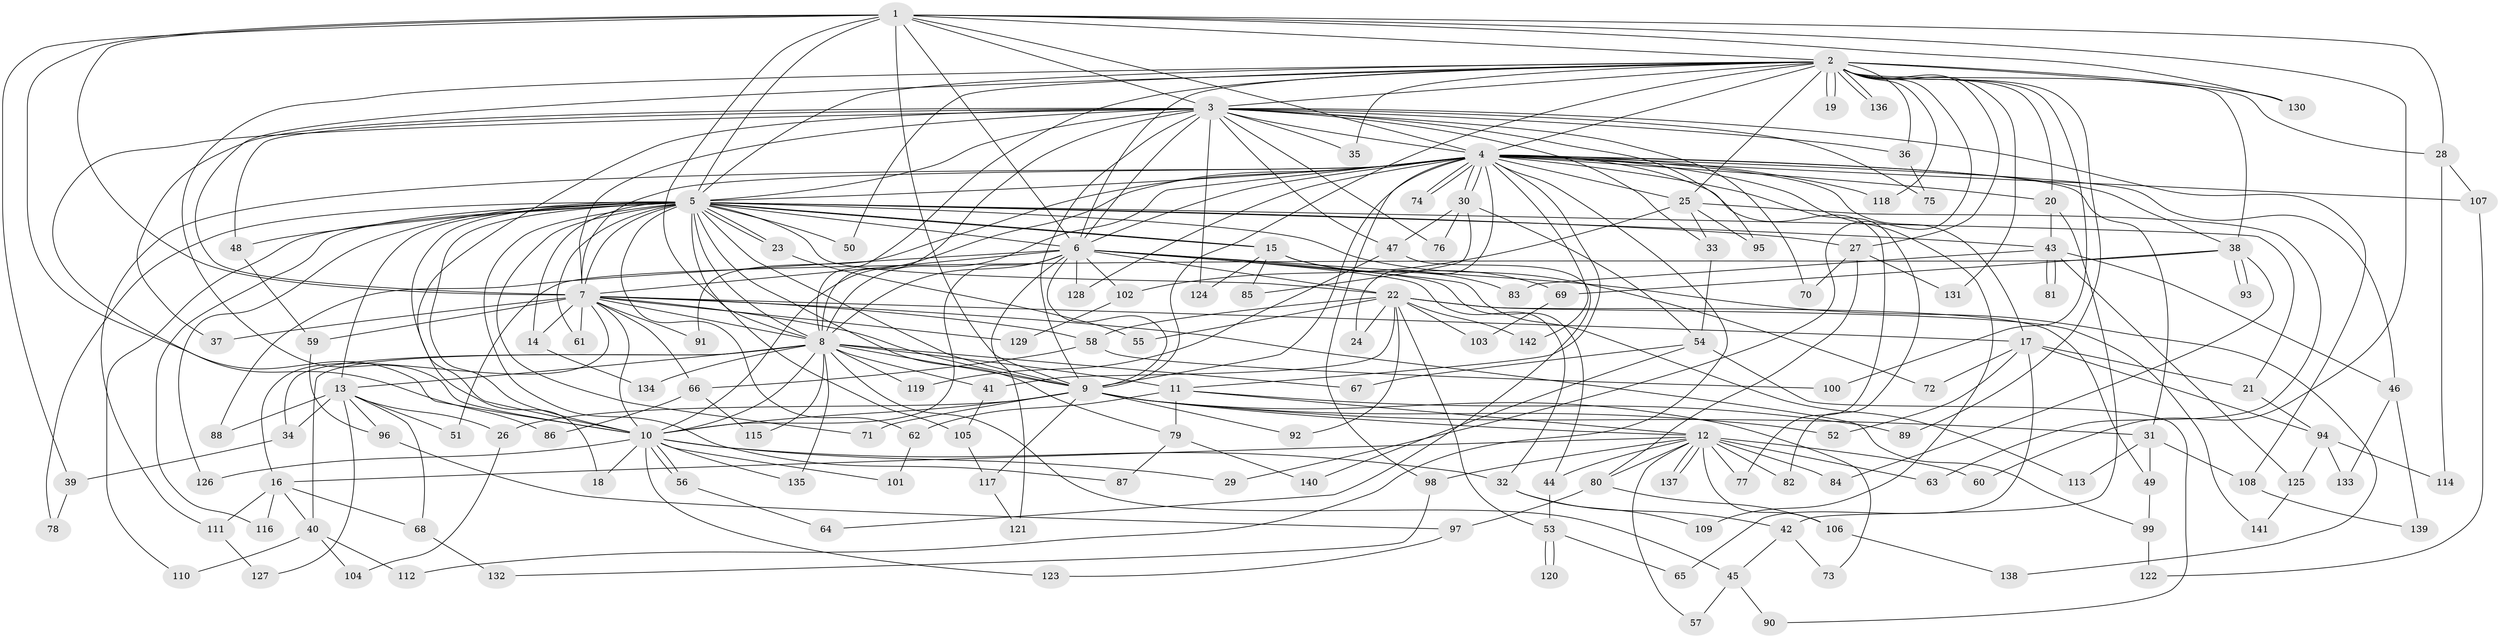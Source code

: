 // Generated by graph-tools (version 1.1) at 2025/49/03/09/25 03:49:33]
// undirected, 142 vertices, 309 edges
graph export_dot {
graph [start="1"]
  node [color=gray90,style=filled];
  1;
  2;
  3;
  4;
  5;
  6;
  7;
  8;
  9;
  10;
  11;
  12;
  13;
  14;
  15;
  16;
  17;
  18;
  19;
  20;
  21;
  22;
  23;
  24;
  25;
  26;
  27;
  28;
  29;
  30;
  31;
  32;
  33;
  34;
  35;
  36;
  37;
  38;
  39;
  40;
  41;
  42;
  43;
  44;
  45;
  46;
  47;
  48;
  49;
  50;
  51;
  52;
  53;
  54;
  55;
  56;
  57;
  58;
  59;
  60;
  61;
  62;
  63;
  64;
  65;
  66;
  67;
  68;
  69;
  70;
  71;
  72;
  73;
  74;
  75;
  76;
  77;
  78;
  79;
  80;
  81;
  82;
  83;
  84;
  85;
  86;
  87;
  88;
  89;
  90;
  91;
  92;
  93;
  94;
  95;
  96;
  97;
  98;
  99;
  100;
  101;
  102;
  103;
  104;
  105;
  106;
  107;
  108;
  109;
  110;
  111;
  112;
  113;
  114;
  115;
  116;
  117;
  118;
  119;
  120;
  121;
  122;
  123;
  124;
  125;
  126;
  127;
  128;
  129;
  130;
  131;
  132;
  133;
  134;
  135;
  136;
  137;
  138;
  139;
  140;
  141;
  142;
  1 -- 2;
  1 -- 3;
  1 -- 4;
  1 -- 5;
  1 -- 6;
  1 -- 7;
  1 -- 8;
  1 -- 9;
  1 -- 10;
  1 -- 28;
  1 -- 39;
  1 -- 60;
  1 -- 130;
  2 -- 3;
  2 -- 4;
  2 -- 5;
  2 -- 6;
  2 -- 7;
  2 -- 8;
  2 -- 9;
  2 -- 10;
  2 -- 19;
  2 -- 19;
  2 -- 20;
  2 -- 25;
  2 -- 27;
  2 -- 28;
  2 -- 29;
  2 -- 35;
  2 -- 36;
  2 -- 38;
  2 -- 50;
  2 -- 89;
  2 -- 100;
  2 -- 118;
  2 -- 130;
  2 -- 131;
  2 -- 136;
  2 -- 136;
  3 -- 4;
  3 -- 5;
  3 -- 6;
  3 -- 7;
  3 -- 8;
  3 -- 9;
  3 -- 10;
  3 -- 33;
  3 -- 35;
  3 -- 36;
  3 -- 37;
  3 -- 47;
  3 -- 48;
  3 -- 70;
  3 -- 75;
  3 -- 76;
  3 -- 86;
  3 -- 95;
  3 -- 108;
  3 -- 124;
  4 -- 5;
  4 -- 6;
  4 -- 7;
  4 -- 8;
  4 -- 9;
  4 -- 10;
  4 -- 11;
  4 -- 17;
  4 -- 20;
  4 -- 24;
  4 -- 25;
  4 -- 30;
  4 -- 30;
  4 -- 31;
  4 -- 38;
  4 -- 46;
  4 -- 74;
  4 -- 74;
  4 -- 77;
  4 -- 82;
  4 -- 91;
  4 -- 98;
  4 -- 107;
  4 -- 109;
  4 -- 111;
  4 -- 112;
  4 -- 118;
  4 -- 128;
  4 -- 142;
  5 -- 6;
  5 -- 7;
  5 -- 8;
  5 -- 9;
  5 -- 10;
  5 -- 13;
  5 -- 14;
  5 -- 15;
  5 -- 15;
  5 -- 18;
  5 -- 21;
  5 -- 22;
  5 -- 23;
  5 -- 23;
  5 -- 27;
  5 -- 43;
  5 -- 48;
  5 -- 50;
  5 -- 61;
  5 -- 62;
  5 -- 71;
  5 -- 72;
  5 -- 78;
  5 -- 79;
  5 -- 87;
  5 -- 105;
  5 -- 110;
  5 -- 116;
  5 -- 126;
  6 -- 7;
  6 -- 8;
  6 -- 9;
  6 -- 10;
  6 -- 22;
  6 -- 32;
  6 -- 44;
  6 -- 88;
  6 -- 102;
  6 -- 113;
  6 -- 121;
  6 -- 128;
  6 -- 138;
  7 -- 8;
  7 -- 9;
  7 -- 10;
  7 -- 14;
  7 -- 16;
  7 -- 17;
  7 -- 37;
  7 -- 58;
  7 -- 59;
  7 -- 61;
  7 -- 66;
  7 -- 91;
  7 -- 99;
  7 -- 129;
  8 -- 9;
  8 -- 10;
  8 -- 11;
  8 -- 13;
  8 -- 34;
  8 -- 40;
  8 -- 41;
  8 -- 45;
  8 -- 67;
  8 -- 115;
  8 -- 119;
  8 -- 134;
  8 -- 135;
  9 -- 10;
  9 -- 12;
  9 -- 26;
  9 -- 31;
  9 -- 52;
  9 -- 71;
  9 -- 73;
  9 -- 92;
  9 -- 117;
  10 -- 18;
  10 -- 29;
  10 -- 32;
  10 -- 56;
  10 -- 56;
  10 -- 101;
  10 -- 123;
  10 -- 126;
  10 -- 135;
  11 -- 12;
  11 -- 62;
  11 -- 79;
  11 -- 89;
  12 -- 16;
  12 -- 44;
  12 -- 57;
  12 -- 60;
  12 -- 63;
  12 -- 77;
  12 -- 80;
  12 -- 82;
  12 -- 84;
  12 -- 98;
  12 -- 106;
  12 -- 137;
  12 -- 137;
  13 -- 26;
  13 -- 34;
  13 -- 51;
  13 -- 68;
  13 -- 88;
  13 -- 96;
  13 -- 127;
  14 -- 134;
  15 -- 69;
  15 -- 83;
  15 -- 85;
  15 -- 124;
  16 -- 40;
  16 -- 68;
  16 -- 111;
  16 -- 116;
  17 -- 21;
  17 -- 52;
  17 -- 65;
  17 -- 72;
  17 -- 94;
  20 -- 42;
  20 -- 43;
  21 -- 94;
  22 -- 24;
  22 -- 41;
  22 -- 49;
  22 -- 53;
  22 -- 55;
  22 -- 58;
  22 -- 92;
  22 -- 103;
  22 -- 141;
  22 -- 142;
  23 -- 55;
  25 -- 33;
  25 -- 63;
  25 -- 95;
  25 -- 102;
  26 -- 104;
  27 -- 70;
  27 -- 80;
  27 -- 131;
  28 -- 107;
  28 -- 114;
  30 -- 47;
  30 -- 54;
  30 -- 76;
  30 -- 85;
  31 -- 49;
  31 -- 108;
  31 -- 113;
  32 -- 42;
  32 -- 109;
  33 -- 54;
  34 -- 39;
  36 -- 75;
  38 -- 51;
  38 -- 69;
  38 -- 84;
  38 -- 93;
  38 -- 93;
  39 -- 78;
  40 -- 104;
  40 -- 110;
  40 -- 112;
  41 -- 105;
  42 -- 45;
  42 -- 73;
  43 -- 46;
  43 -- 81;
  43 -- 81;
  43 -- 83;
  43 -- 125;
  44 -- 53;
  45 -- 57;
  45 -- 90;
  46 -- 133;
  46 -- 139;
  47 -- 64;
  47 -- 119;
  48 -- 59;
  49 -- 99;
  53 -- 65;
  53 -- 120;
  53 -- 120;
  54 -- 67;
  54 -- 90;
  54 -- 140;
  56 -- 64;
  58 -- 66;
  58 -- 100;
  59 -- 96;
  62 -- 101;
  66 -- 86;
  66 -- 115;
  68 -- 132;
  69 -- 103;
  79 -- 87;
  79 -- 140;
  80 -- 97;
  80 -- 106;
  94 -- 114;
  94 -- 125;
  94 -- 133;
  96 -- 97;
  97 -- 123;
  98 -- 132;
  99 -- 122;
  102 -- 129;
  105 -- 117;
  106 -- 138;
  107 -- 122;
  108 -- 139;
  111 -- 127;
  117 -- 121;
  125 -- 141;
}

